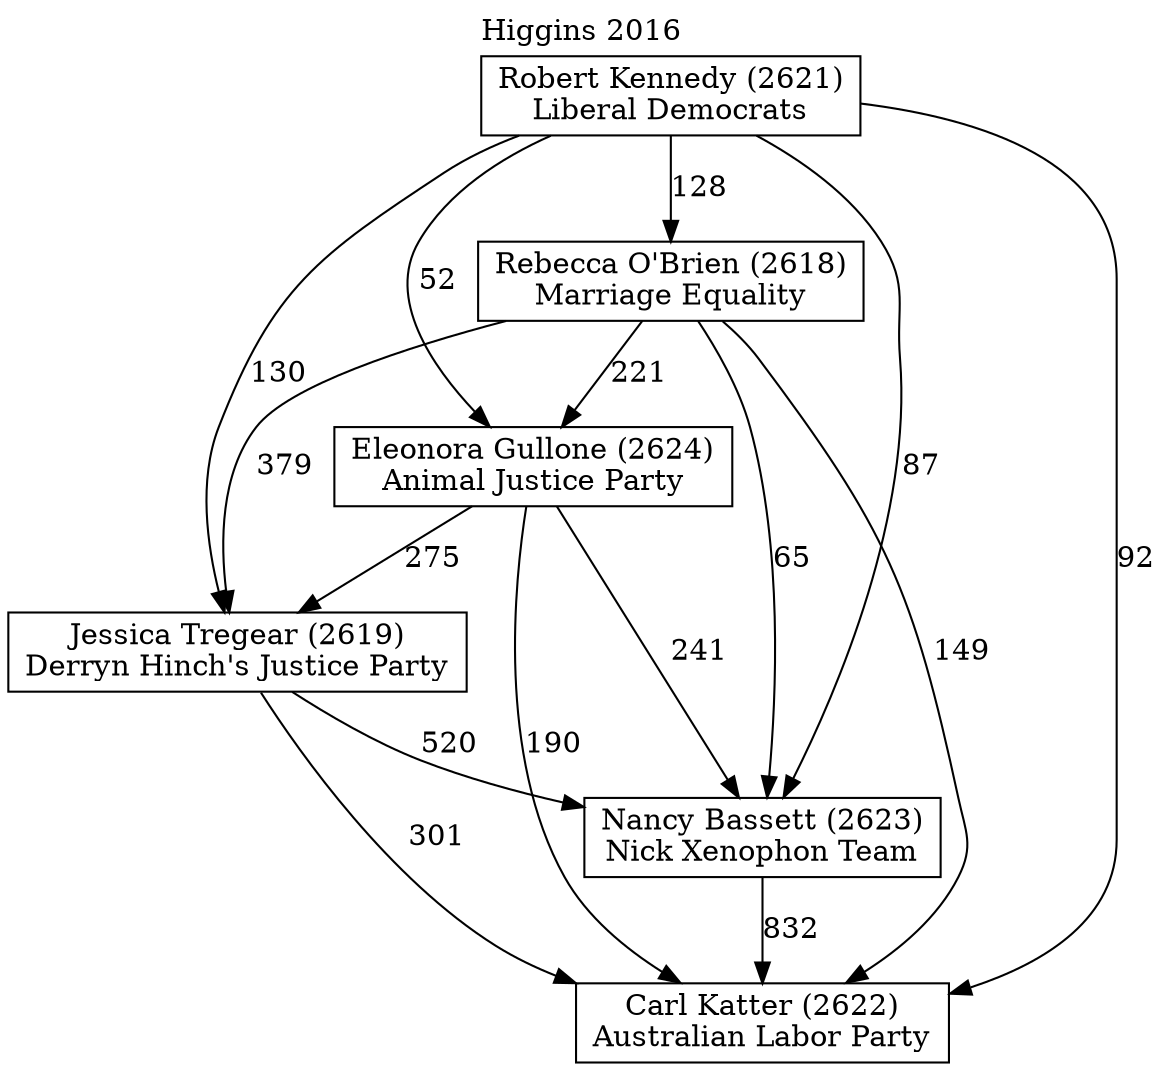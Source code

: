 // House preference flow
digraph "Carl Katter (2622)_Higgins_2016" {
	graph [label="Higgins 2016" labelloc=t mclimit=10]
	node [shape=box]
	"Jessica Tregear (2619)" [label="Jessica Tregear (2619)
Derryn Hinch's Justice Party"]
	"Nancy Bassett (2623)" [label="Nancy Bassett (2623)
Nick Xenophon Team"]
	"Eleonora Gullone (2624)" [label="Eleonora Gullone (2624)
Animal Justice Party"]
	"Carl Katter (2622)" [label="Carl Katter (2622)
Australian Labor Party"]
	"Robert Kennedy (2621)" [label="Robert Kennedy (2621)
Liberal Democrats"]
	"Rebecca O'Brien (2618)" [label="Rebecca O'Brien (2618)
Marriage Equality"]
	"Rebecca O'Brien (2618)" -> "Eleonora Gullone (2624)" [label=221]
	"Robert Kennedy (2621)" -> "Eleonora Gullone (2624)" [label=52]
	"Robert Kennedy (2621)" -> "Carl Katter (2622)" [label=92]
	"Robert Kennedy (2621)" -> "Nancy Bassett (2623)" [label=87]
	"Nancy Bassett (2623)" -> "Carl Katter (2622)" [label=832]
	"Rebecca O'Brien (2618)" -> "Carl Katter (2622)" [label=149]
	"Eleonora Gullone (2624)" -> "Carl Katter (2622)" [label=190]
	"Robert Kennedy (2621)" -> "Jessica Tregear (2619)" [label=130]
	"Eleonora Gullone (2624)" -> "Jessica Tregear (2619)" [label=275]
	"Robert Kennedy (2621)" -> "Rebecca O'Brien (2618)" [label=128]
	"Jessica Tregear (2619)" -> "Carl Katter (2622)" [label=301]
	"Rebecca O'Brien (2618)" -> "Jessica Tregear (2619)" [label=379]
	"Rebecca O'Brien (2618)" -> "Nancy Bassett (2623)" [label=65]
	"Jessica Tregear (2619)" -> "Nancy Bassett (2623)" [label=520]
	"Eleonora Gullone (2624)" -> "Nancy Bassett (2623)" [label=241]
}
